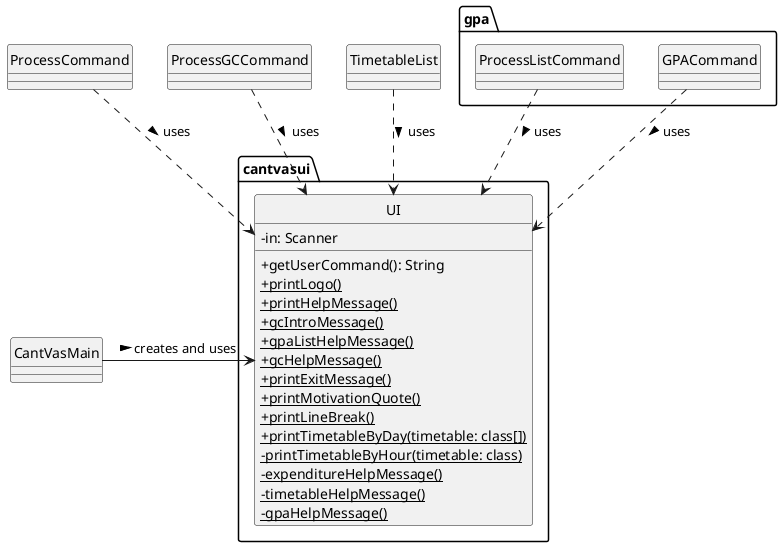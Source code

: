 @startuml
'https://plantuml.com/class-diagram

hide circle
skinparam classAttributeIconSize 0

package cantvasui {
    class UI {
        - in: Scanner
        + getUserCommand(): String
        + {static} printLogo()
        + {static} printHelpMessage()
        + {static} gcIntroMessage()
        + {static} gpaListHelpMessage()
        + {static} gcHelpMessage()
        + {static} printExitMessage()
        + {static} printMotivationQuote()
        + {static} printLineBreak()
        + {static} printTimetableByDay(timetable: class[])
        - {static} printTimetableByHour(timetable: class)
        - {static} expenditureHelpMessage()
        - {static} timetableHelpMessage()
        - {static} gpaHelpMessage()
    }
}

class CantVasMain {
}

class ProcessCommand {
}

package gpa{
    class ProcessListCommand {
    }

    class GPACommand {
    }
}


class ProcessGCCommand {
}


class TimetableList {
}

CantVasMain -> UI: creates and uses >
ProcessCommand ..> UI: uses >
ProcessListCommand ..> UI: uses >
ProcessGCCommand ..> UI: uses >
GPACommand ..> UI: uses >
TimetableList ..> UI: uses >

@enduml
